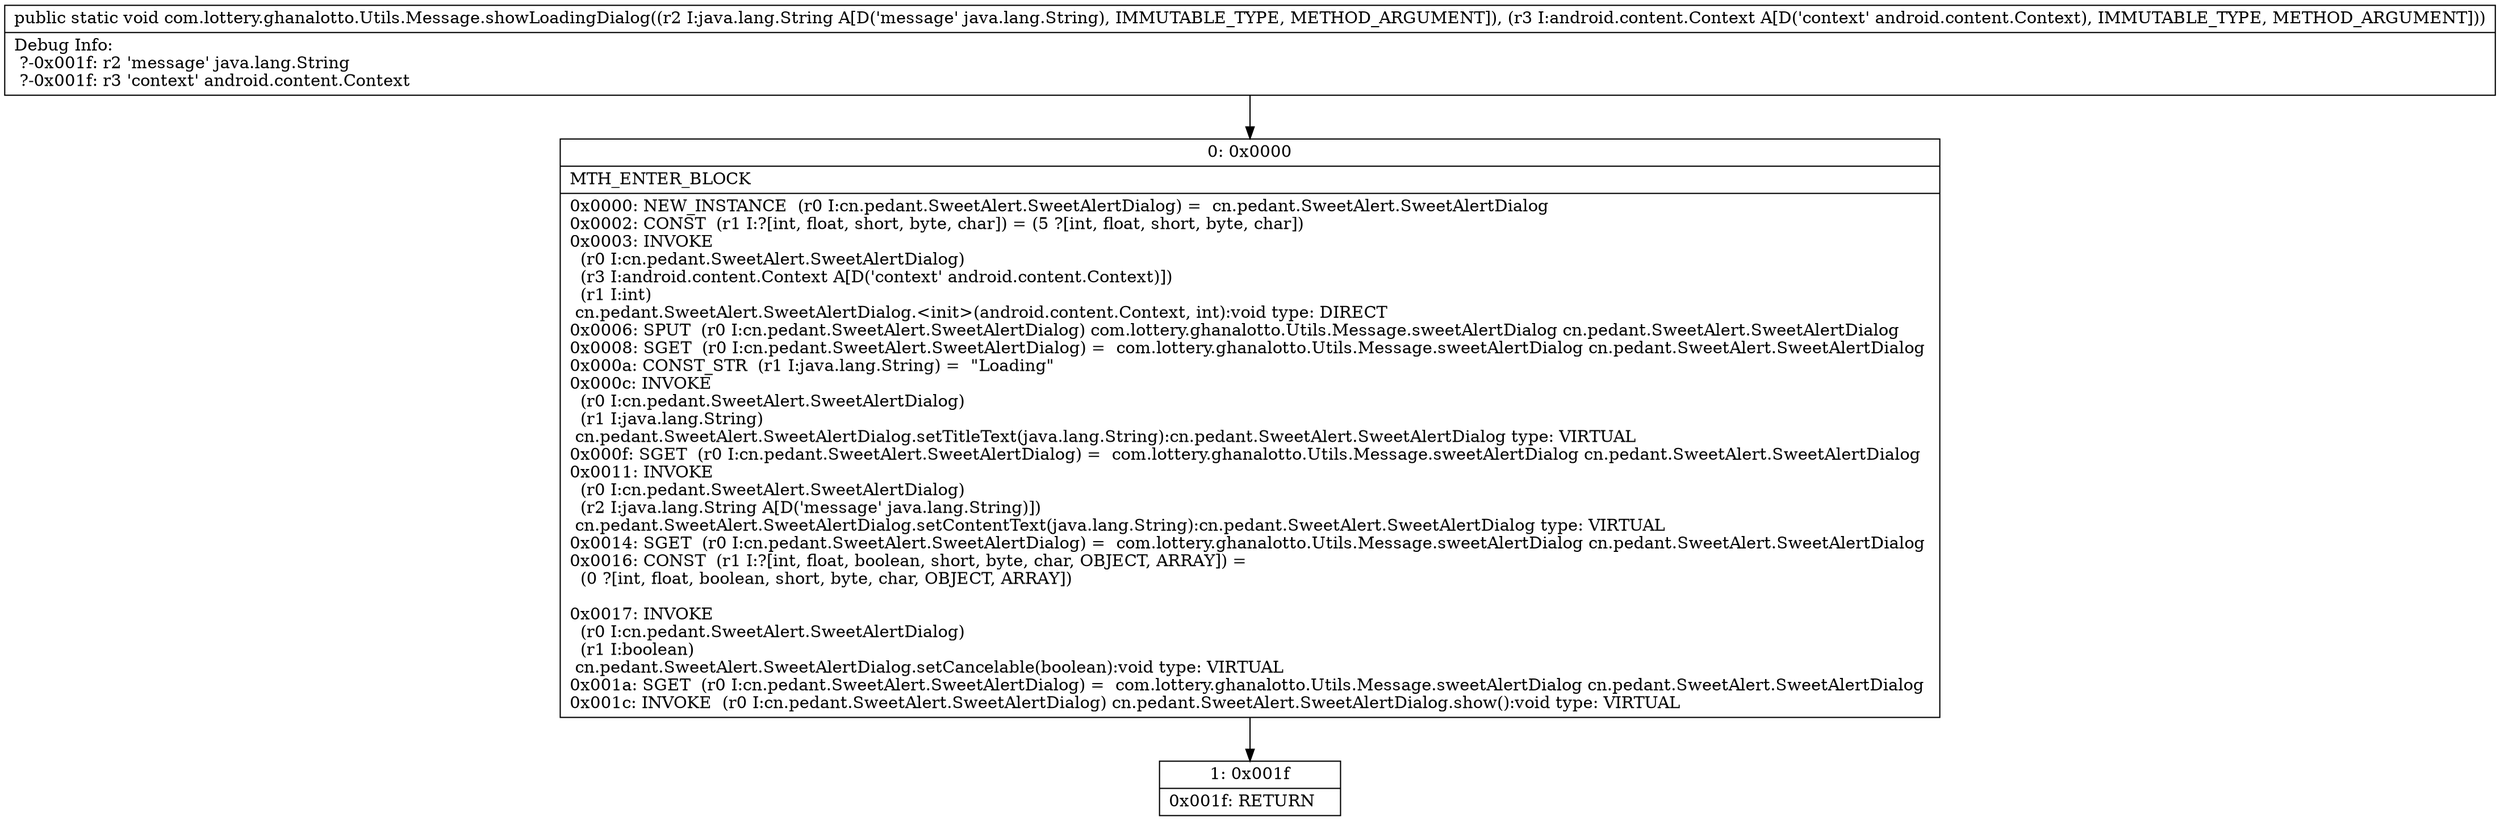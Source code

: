 digraph "CFG forcom.lottery.ghanalotto.Utils.Message.showLoadingDialog(Ljava\/lang\/String;Landroid\/content\/Context;)V" {
Node_0 [shape=record,label="{0\:\ 0x0000|MTH_ENTER_BLOCK\l|0x0000: NEW_INSTANCE  (r0 I:cn.pedant.SweetAlert.SweetAlertDialog) =  cn.pedant.SweetAlert.SweetAlertDialog \l0x0002: CONST  (r1 I:?[int, float, short, byte, char]) = (5 ?[int, float, short, byte, char]) \l0x0003: INVOKE  \l  (r0 I:cn.pedant.SweetAlert.SweetAlertDialog)\l  (r3 I:android.content.Context A[D('context' android.content.Context)])\l  (r1 I:int)\l cn.pedant.SweetAlert.SweetAlertDialog.\<init\>(android.content.Context, int):void type: DIRECT \l0x0006: SPUT  (r0 I:cn.pedant.SweetAlert.SweetAlertDialog) com.lottery.ghanalotto.Utils.Message.sweetAlertDialog cn.pedant.SweetAlert.SweetAlertDialog \l0x0008: SGET  (r0 I:cn.pedant.SweetAlert.SweetAlertDialog) =  com.lottery.ghanalotto.Utils.Message.sweetAlertDialog cn.pedant.SweetAlert.SweetAlertDialog \l0x000a: CONST_STR  (r1 I:java.lang.String) =  \"Loading\" \l0x000c: INVOKE  \l  (r0 I:cn.pedant.SweetAlert.SweetAlertDialog)\l  (r1 I:java.lang.String)\l cn.pedant.SweetAlert.SweetAlertDialog.setTitleText(java.lang.String):cn.pedant.SweetAlert.SweetAlertDialog type: VIRTUAL \l0x000f: SGET  (r0 I:cn.pedant.SweetAlert.SweetAlertDialog) =  com.lottery.ghanalotto.Utils.Message.sweetAlertDialog cn.pedant.SweetAlert.SweetAlertDialog \l0x0011: INVOKE  \l  (r0 I:cn.pedant.SweetAlert.SweetAlertDialog)\l  (r2 I:java.lang.String A[D('message' java.lang.String)])\l cn.pedant.SweetAlert.SweetAlertDialog.setContentText(java.lang.String):cn.pedant.SweetAlert.SweetAlertDialog type: VIRTUAL \l0x0014: SGET  (r0 I:cn.pedant.SweetAlert.SweetAlertDialog) =  com.lottery.ghanalotto.Utils.Message.sweetAlertDialog cn.pedant.SweetAlert.SweetAlertDialog \l0x0016: CONST  (r1 I:?[int, float, boolean, short, byte, char, OBJECT, ARRAY]) = \l  (0 ?[int, float, boolean, short, byte, char, OBJECT, ARRAY])\l \l0x0017: INVOKE  \l  (r0 I:cn.pedant.SweetAlert.SweetAlertDialog)\l  (r1 I:boolean)\l cn.pedant.SweetAlert.SweetAlertDialog.setCancelable(boolean):void type: VIRTUAL \l0x001a: SGET  (r0 I:cn.pedant.SweetAlert.SweetAlertDialog) =  com.lottery.ghanalotto.Utils.Message.sweetAlertDialog cn.pedant.SweetAlert.SweetAlertDialog \l0x001c: INVOKE  (r0 I:cn.pedant.SweetAlert.SweetAlertDialog) cn.pedant.SweetAlert.SweetAlertDialog.show():void type: VIRTUAL \l}"];
Node_1 [shape=record,label="{1\:\ 0x001f|0x001f: RETURN   \l}"];
MethodNode[shape=record,label="{public static void com.lottery.ghanalotto.Utils.Message.showLoadingDialog((r2 I:java.lang.String A[D('message' java.lang.String), IMMUTABLE_TYPE, METHOD_ARGUMENT]), (r3 I:android.content.Context A[D('context' android.content.Context), IMMUTABLE_TYPE, METHOD_ARGUMENT]))  | Debug Info:\l  ?\-0x001f: r2 'message' java.lang.String\l  ?\-0x001f: r3 'context' android.content.Context\l}"];
MethodNode -> Node_0;
Node_0 -> Node_1;
}

